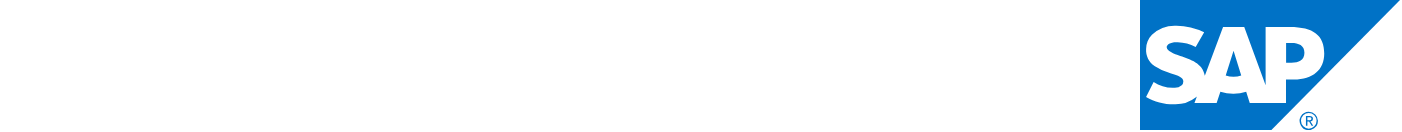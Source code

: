 <mxfile version="27.1.3">
  <diagram name="Página-1" id="o6elsESbIUDIIOBDLZ11">
    <mxGraphModel dx="2052" dy="1146" grid="1" gridSize="10" guides="1" tooltips="1" connect="1" arrows="1" fold="1" page="1" pageScale="1" pageWidth="1169" pageHeight="827" math="0" shadow="0">
      <root>
        <mxCell id="0" />
        <mxCell id="1" parent="0" />
        <mxCell id="Dtl0MsyJLQNJqpP4bwWA-2" value="" style="shape=image;verticalLabelPosition=bottom;labelBackgroundColor=default;verticalAlign=top;aspect=fixed;imageAspect=0;image=https://cdn.prod.website-files.com/5e38f1a8e654dab96f303972/62d5a56850cd0b5e5cdc7236_nimbi%20logo.png;" vertex="1" parent="1">
          <mxGeometry x="230" y="125.5" width="149.31" height="54" as="geometry" />
        </mxCell>
        <mxCell id="Dtl0MsyJLQNJqpP4bwWA-3" value="" style="image;sketch=0;aspect=fixed;html=1;points=[];align=center;fontSize=12;image=img/lib/mscae/SAP_HANA_on_Azure.svg;" vertex="1" parent="1">
          <mxGeometry x="800" y="120" width="130" height="65" as="geometry" />
        </mxCell>
      </root>
    </mxGraphModel>
  </diagram>
</mxfile>
